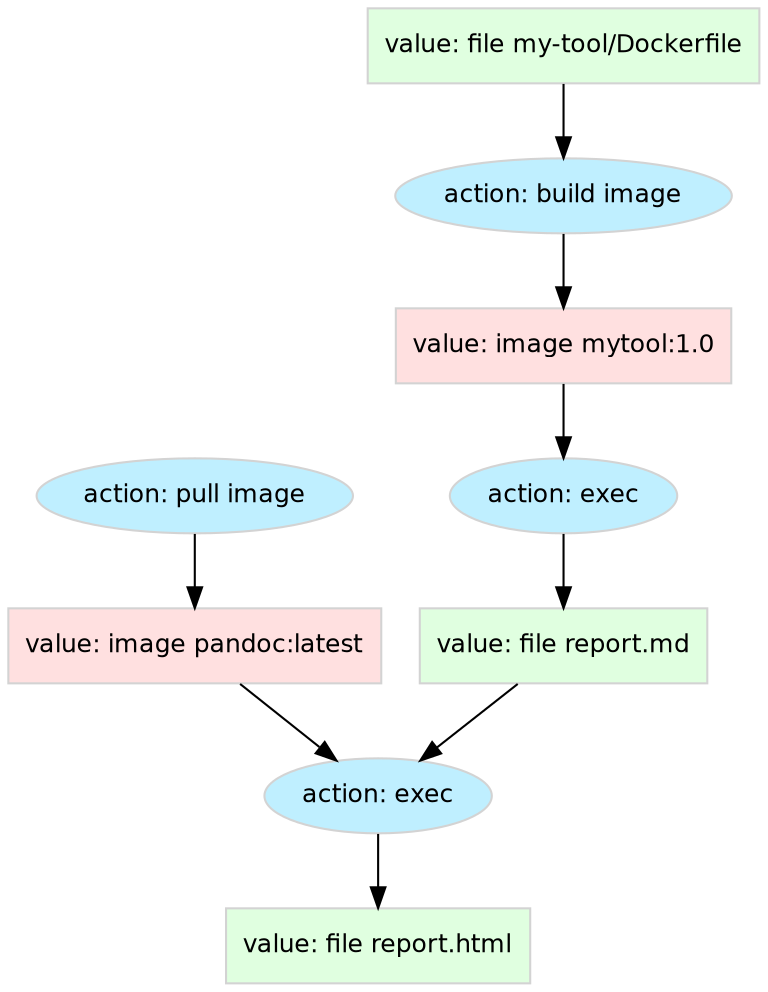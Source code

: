 digraph Foo {
    node [shape=rectangle, fontsize=12, fontname="Helvetica", label="", color="lightgray", style=filled];

    pull [label="action: pull image", shape=oval, fillcolor="lightblue1"]
    pandoc [label="value: image pandoc:latest", fillcolor="#ffe0e0"]

    pull->pandoc

    dockerfile [label="value: file my-tool/Dockerfile", fillcolor="#e0ffe0"]

    build_mytool [label="action: build image", shape=oval, shape=oval, fillcolor="lightblue1"]
    mytool [label="value: image mytool:1.0", fillcolor="#ffe0e0"]

    dockerfile->build_mytool
    build_mytool->mytool

    run [label="action: exec", shape=oval, shape=oval, fillcolor="lightblue1"]
    g [label="value: file report.md", fillcolor="#e0ffe0"]

    mytool->run
    run->g

    run2 [label="action: exec", shape=oval, shape=oval, fillcolor="lightblue1"]
    y [label="value: file report.html", fillcolor="#e0ffe0"]

    run2->y
    g->run2
    pandoc->run2
}